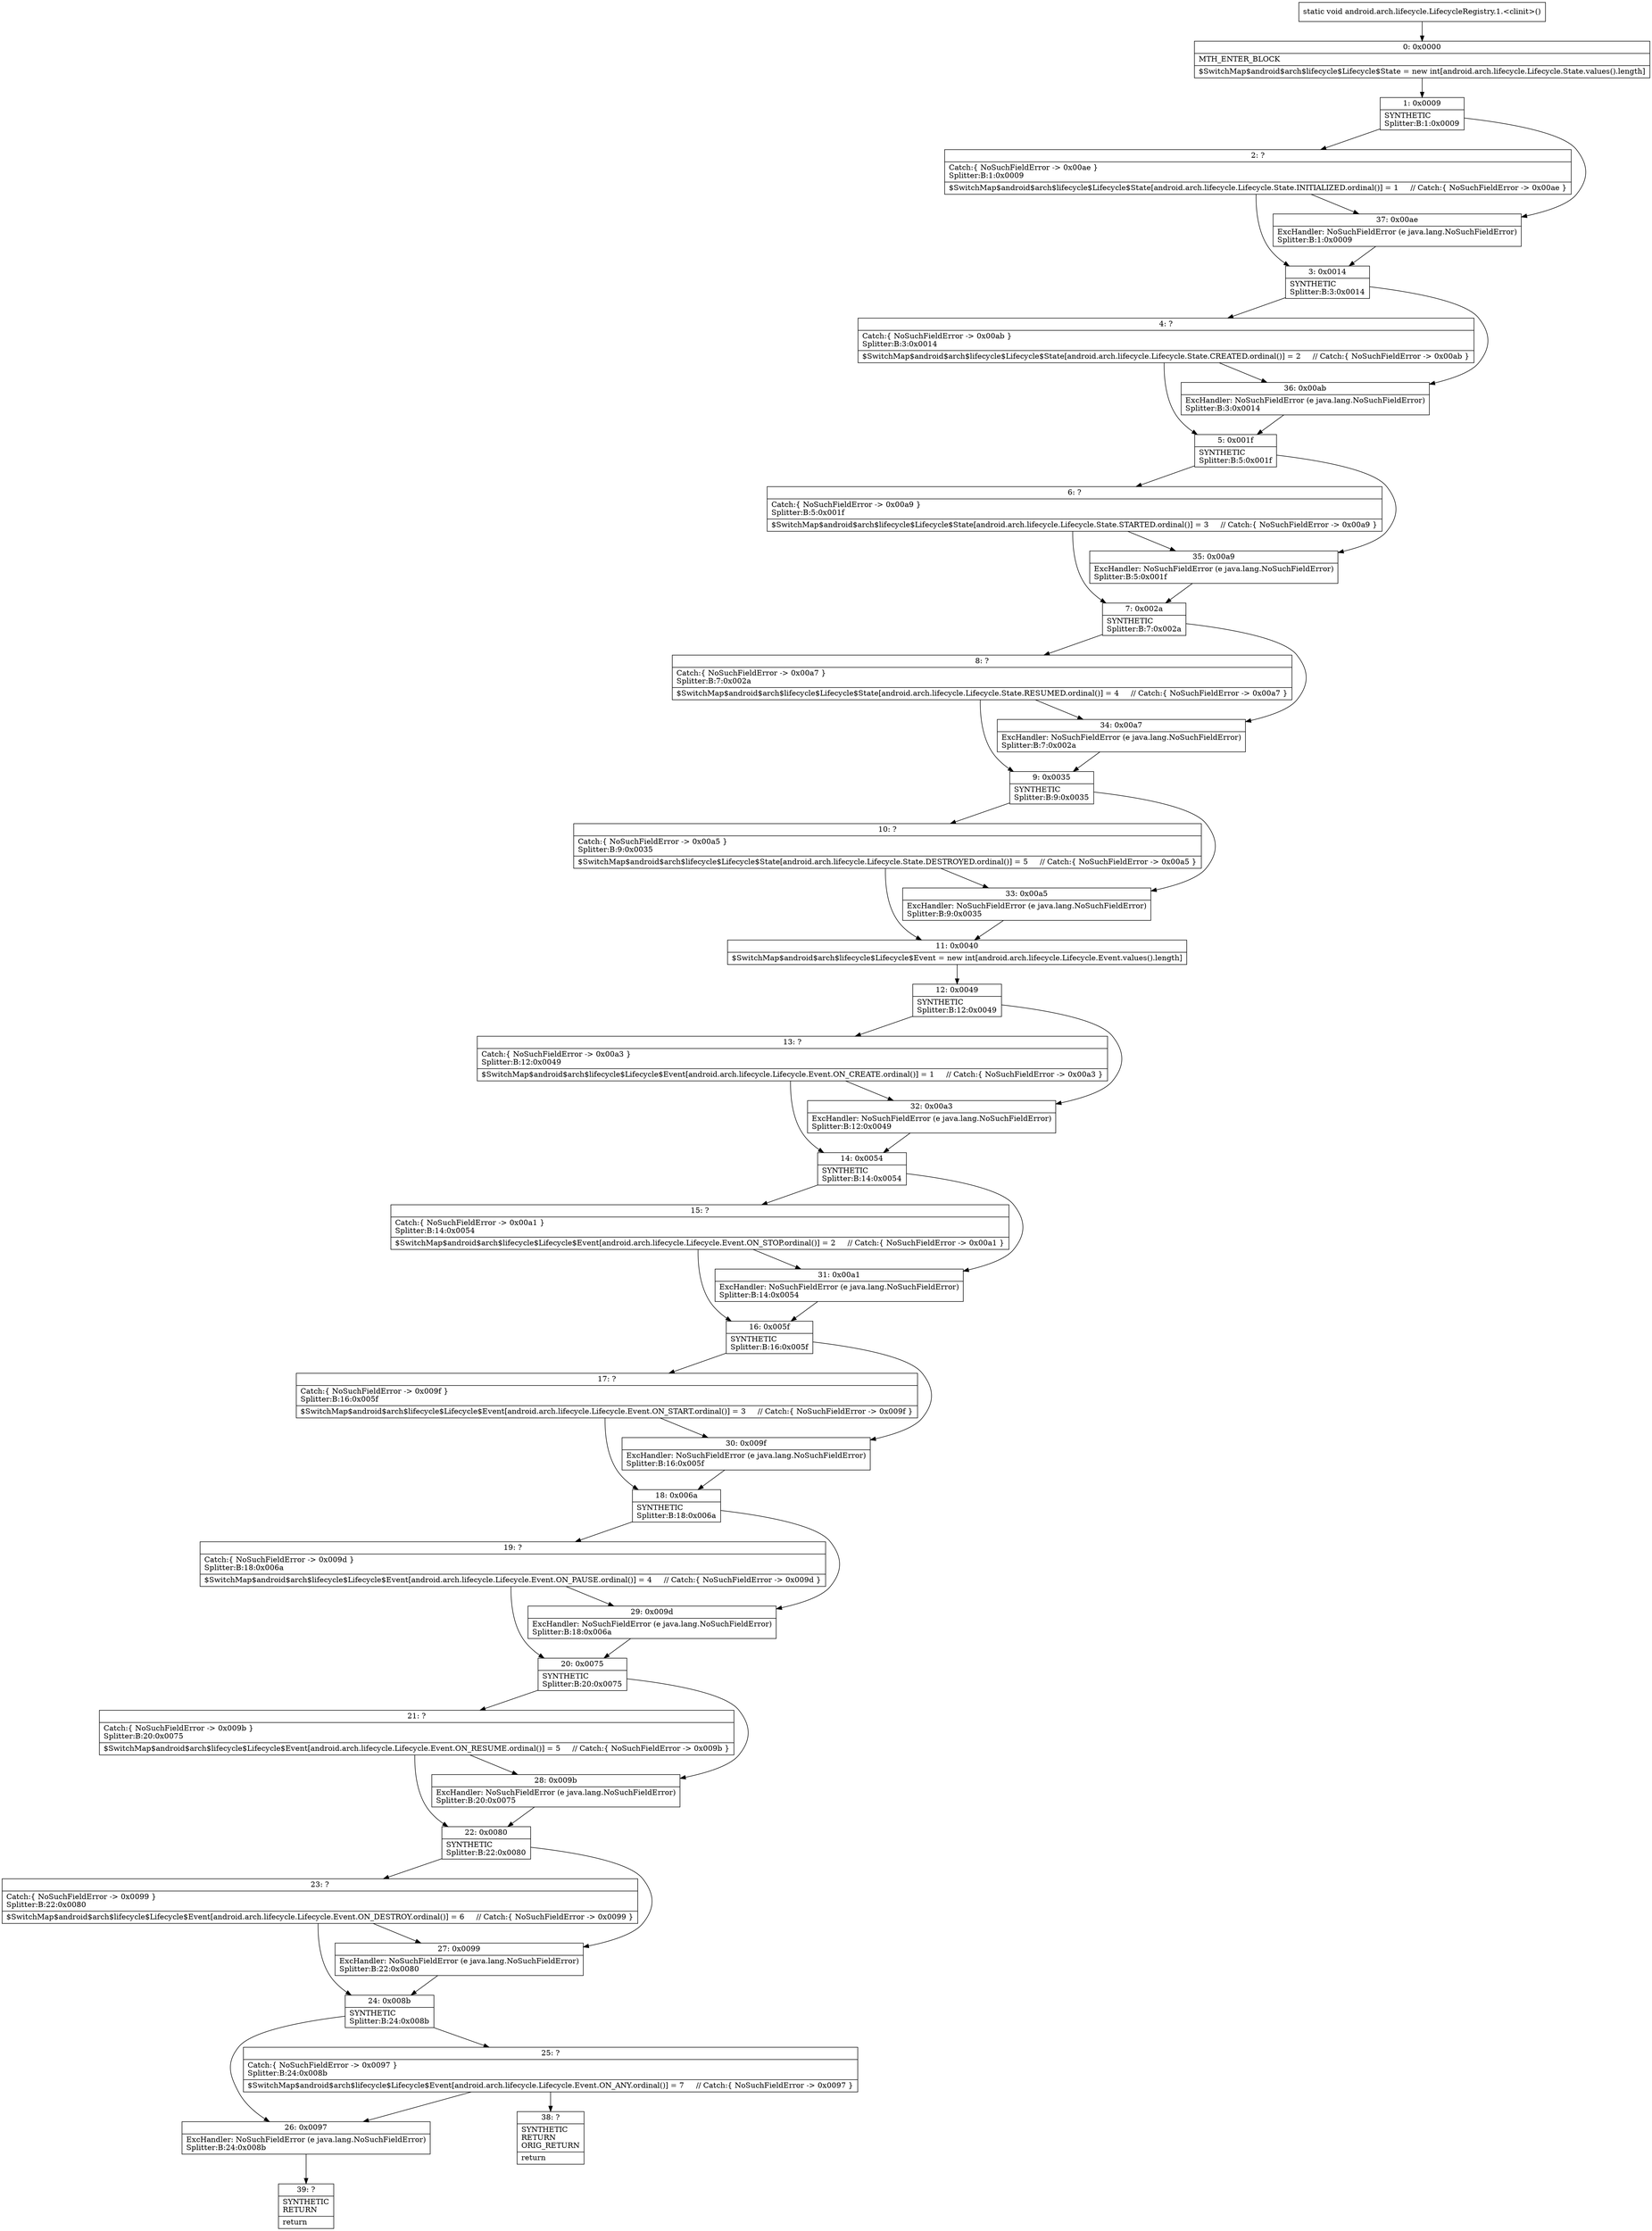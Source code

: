 digraph "CFG forandroid.arch.lifecycle.LifecycleRegistry.1.\<clinit\>()V" {
Node_0 [shape=record,label="{0\:\ 0x0000|MTH_ENTER_BLOCK\l|$SwitchMap$android$arch$lifecycle$Lifecycle$State = new int[android.arch.lifecycle.Lifecycle.State.values().length]\l}"];
Node_1 [shape=record,label="{1\:\ 0x0009|SYNTHETIC\lSplitter:B:1:0x0009\l}"];
Node_2 [shape=record,label="{2\:\ ?|Catch:\{ NoSuchFieldError \-\> 0x00ae \}\lSplitter:B:1:0x0009\l|$SwitchMap$android$arch$lifecycle$Lifecycle$State[android.arch.lifecycle.Lifecycle.State.INITIALIZED.ordinal()] = 1     \/\/ Catch:\{ NoSuchFieldError \-\> 0x00ae \}\l}"];
Node_3 [shape=record,label="{3\:\ 0x0014|SYNTHETIC\lSplitter:B:3:0x0014\l}"];
Node_4 [shape=record,label="{4\:\ ?|Catch:\{ NoSuchFieldError \-\> 0x00ab \}\lSplitter:B:3:0x0014\l|$SwitchMap$android$arch$lifecycle$Lifecycle$State[android.arch.lifecycle.Lifecycle.State.CREATED.ordinal()] = 2     \/\/ Catch:\{ NoSuchFieldError \-\> 0x00ab \}\l}"];
Node_5 [shape=record,label="{5\:\ 0x001f|SYNTHETIC\lSplitter:B:5:0x001f\l}"];
Node_6 [shape=record,label="{6\:\ ?|Catch:\{ NoSuchFieldError \-\> 0x00a9 \}\lSplitter:B:5:0x001f\l|$SwitchMap$android$arch$lifecycle$Lifecycle$State[android.arch.lifecycle.Lifecycle.State.STARTED.ordinal()] = 3     \/\/ Catch:\{ NoSuchFieldError \-\> 0x00a9 \}\l}"];
Node_7 [shape=record,label="{7\:\ 0x002a|SYNTHETIC\lSplitter:B:7:0x002a\l}"];
Node_8 [shape=record,label="{8\:\ ?|Catch:\{ NoSuchFieldError \-\> 0x00a7 \}\lSplitter:B:7:0x002a\l|$SwitchMap$android$arch$lifecycle$Lifecycle$State[android.arch.lifecycle.Lifecycle.State.RESUMED.ordinal()] = 4     \/\/ Catch:\{ NoSuchFieldError \-\> 0x00a7 \}\l}"];
Node_9 [shape=record,label="{9\:\ 0x0035|SYNTHETIC\lSplitter:B:9:0x0035\l}"];
Node_10 [shape=record,label="{10\:\ ?|Catch:\{ NoSuchFieldError \-\> 0x00a5 \}\lSplitter:B:9:0x0035\l|$SwitchMap$android$arch$lifecycle$Lifecycle$State[android.arch.lifecycle.Lifecycle.State.DESTROYED.ordinal()] = 5     \/\/ Catch:\{ NoSuchFieldError \-\> 0x00a5 \}\l}"];
Node_11 [shape=record,label="{11\:\ 0x0040|$SwitchMap$android$arch$lifecycle$Lifecycle$Event = new int[android.arch.lifecycle.Lifecycle.Event.values().length]\l}"];
Node_12 [shape=record,label="{12\:\ 0x0049|SYNTHETIC\lSplitter:B:12:0x0049\l}"];
Node_13 [shape=record,label="{13\:\ ?|Catch:\{ NoSuchFieldError \-\> 0x00a3 \}\lSplitter:B:12:0x0049\l|$SwitchMap$android$arch$lifecycle$Lifecycle$Event[android.arch.lifecycle.Lifecycle.Event.ON_CREATE.ordinal()] = 1     \/\/ Catch:\{ NoSuchFieldError \-\> 0x00a3 \}\l}"];
Node_14 [shape=record,label="{14\:\ 0x0054|SYNTHETIC\lSplitter:B:14:0x0054\l}"];
Node_15 [shape=record,label="{15\:\ ?|Catch:\{ NoSuchFieldError \-\> 0x00a1 \}\lSplitter:B:14:0x0054\l|$SwitchMap$android$arch$lifecycle$Lifecycle$Event[android.arch.lifecycle.Lifecycle.Event.ON_STOP.ordinal()] = 2     \/\/ Catch:\{ NoSuchFieldError \-\> 0x00a1 \}\l}"];
Node_16 [shape=record,label="{16\:\ 0x005f|SYNTHETIC\lSplitter:B:16:0x005f\l}"];
Node_17 [shape=record,label="{17\:\ ?|Catch:\{ NoSuchFieldError \-\> 0x009f \}\lSplitter:B:16:0x005f\l|$SwitchMap$android$arch$lifecycle$Lifecycle$Event[android.arch.lifecycle.Lifecycle.Event.ON_START.ordinal()] = 3     \/\/ Catch:\{ NoSuchFieldError \-\> 0x009f \}\l}"];
Node_18 [shape=record,label="{18\:\ 0x006a|SYNTHETIC\lSplitter:B:18:0x006a\l}"];
Node_19 [shape=record,label="{19\:\ ?|Catch:\{ NoSuchFieldError \-\> 0x009d \}\lSplitter:B:18:0x006a\l|$SwitchMap$android$arch$lifecycle$Lifecycle$Event[android.arch.lifecycle.Lifecycle.Event.ON_PAUSE.ordinal()] = 4     \/\/ Catch:\{ NoSuchFieldError \-\> 0x009d \}\l}"];
Node_20 [shape=record,label="{20\:\ 0x0075|SYNTHETIC\lSplitter:B:20:0x0075\l}"];
Node_21 [shape=record,label="{21\:\ ?|Catch:\{ NoSuchFieldError \-\> 0x009b \}\lSplitter:B:20:0x0075\l|$SwitchMap$android$arch$lifecycle$Lifecycle$Event[android.arch.lifecycle.Lifecycle.Event.ON_RESUME.ordinal()] = 5     \/\/ Catch:\{ NoSuchFieldError \-\> 0x009b \}\l}"];
Node_22 [shape=record,label="{22\:\ 0x0080|SYNTHETIC\lSplitter:B:22:0x0080\l}"];
Node_23 [shape=record,label="{23\:\ ?|Catch:\{ NoSuchFieldError \-\> 0x0099 \}\lSplitter:B:22:0x0080\l|$SwitchMap$android$arch$lifecycle$Lifecycle$Event[android.arch.lifecycle.Lifecycle.Event.ON_DESTROY.ordinal()] = 6     \/\/ Catch:\{ NoSuchFieldError \-\> 0x0099 \}\l}"];
Node_24 [shape=record,label="{24\:\ 0x008b|SYNTHETIC\lSplitter:B:24:0x008b\l}"];
Node_25 [shape=record,label="{25\:\ ?|Catch:\{ NoSuchFieldError \-\> 0x0097 \}\lSplitter:B:24:0x008b\l|$SwitchMap$android$arch$lifecycle$Lifecycle$Event[android.arch.lifecycle.Lifecycle.Event.ON_ANY.ordinal()] = 7     \/\/ Catch:\{ NoSuchFieldError \-\> 0x0097 \}\l}"];
Node_26 [shape=record,label="{26\:\ 0x0097|ExcHandler: NoSuchFieldError (e java.lang.NoSuchFieldError)\lSplitter:B:24:0x008b\l}"];
Node_27 [shape=record,label="{27\:\ 0x0099|ExcHandler: NoSuchFieldError (e java.lang.NoSuchFieldError)\lSplitter:B:22:0x0080\l}"];
Node_28 [shape=record,label="{28\:\ 0x009b|ExcHandler: NoSuchFieldError (e java.lang.NoSuchFieldError)\lSplitter:B:20:0x0075\l}"];
Node_29 [shape=record,label="{29\:\ 0x009d|ExcHandler: NoSuchFieldError (e java.lang.NoSuchFieldError)\lSplitter:B:18:0x006a\l}"];
Node_30 [shape=record,label="{30\:\ 0x009f|ExcHandler: NoSuchFieldError (e java.lang.NoSuchFieldError)\lSplitter:B:16:0x005f\l}"];
Node_31 [shape=record,label="{31\:\ 0x00a1|ExcHandler: NoSuchFieldError (e java.lang.NoSuchFieldError)\lSplitter:B:14:0x0054\l}"];
Node_32 [shape=record,label="{32\:\ 0x00a3|ExcHandler: NoSuchFieldError (e java.lang.NoSuchFieldError)\lSplitter:B:12:0x0049\l}"];
Node_33 [shape=record,label="{33\:\ 0x00a5|ExcHandler: NoSuchFieldError (e java.lang.NoSuchFieldError)\lSplitter:B:9:0x0035\l}"];
Node_34 [shape=record,label="{34\:\ 0x00a7|ExcHandler: NoSuchFieldError (e java.lang.NoSuchFieldError)\lSplitter:B:7:0x002a\l}"];
Node_35 [shape=record,label="{35\:\ 0x00a9|ExcHandler: NoSuchFieldError (e java.lang.NoSuchFieldError)\lSplitter:B:5:0x001f\l}"];
Node_36 [shape=record,label="{36\:\ 0x00ab|ExcHandler: NoSuchFieldError (e java.lang.NoSuchFieldError)\lSplitter:B:3:0x0014\l}"];
Node_37 [shape=record,label="{37\:\ 0x00ae|ExcHandler: NoSuchFieldError (e java.lang.NoSuchFieldError)\lSplitter:B:1:0x0009\l}"];
Node_38 [shape=record,label="{38\:\ ?|SYNTHETIC\lRETURN\lORIG_RETURN\l|return\l}"];
Node_39 [shape=record,label="{39\:\ ?|SYNTHETIC\lRETURN\l|return\l}"];
MethodNode[shape=record,label="{static void android.arch.lifecycle.LifecycleRegistry.1.\<clinit\>() }"];
MethodNode -> Node_0;
Node_0 -> Node_1;
Node_1 -> Node_2;
Node_1 -> Node_37;
Node_2 -> Node_3;
Node_2 -> Node_37;
Node_3 -> Node_4;
Node_3 -> Node_36;
Node_4 -> Node_5;
Node_4 -> Node_36;
Node_5 -> Node_6;
Node_5 -> Node_35;
Node_6 -> Node_7;
Node_6 -> Node_35;
Node_7 -> Node_8;
Node_7 -> Node_34;
Node_8 -> Node_9;
Node_8 -> Node_34;
Node_9 -> Node_10;
Node_9 -> Node_33;
Node_10 -> Node_11;
Node_10 -> Node_33;
Node_11 -> Node_12;
Node_12 -> Node_13;
Node_12 -> Node_32;
Node_13 -> Node_14;
Node_13 -> Node_32;
Node_14 -> Node_15;
Node_14 -> Node_31;
Node_15 -> Node_16;
Node_15 -> Node_31;
Node_16 -> Node_17;
Node_16 -> Node_30;
Node_17 -> Node_18;
Node_17 -> Node_30;
Node_18 -> Node_19;
Node_18 -> Node_29;
Node_19 -> Node_20;
Node_19 -> Node_29;
Node_20 -> Node_21;
Node_20 -> Node_28;
Node_21 -> Node_22;
Node_21 -> Node_28;
Node_22 -> Node_23;
Node_22 -> Node_27;
Node_23 -> Node_24;
Node_23 -> Node_27;
Node_24 -> Node_25;
Node_24 -> Node_26;
Node_25 -> Node_26;
Node_25 -> Node_38;
Node_26 -> Node_39;
Node_27 -> Node_24;
Node_28 -> Node_22;
Node_29 -> Node_20;
Node_30 -> Node_18;
Node_31 -> Node_16;
Node_32 -> Node_14;
Node_33 -> Node_11;
Node_34 -> Node_9;
Node_35 -> Node_7;
Node_36 -> Node_5;
Node_37 -> Node_3;
}

